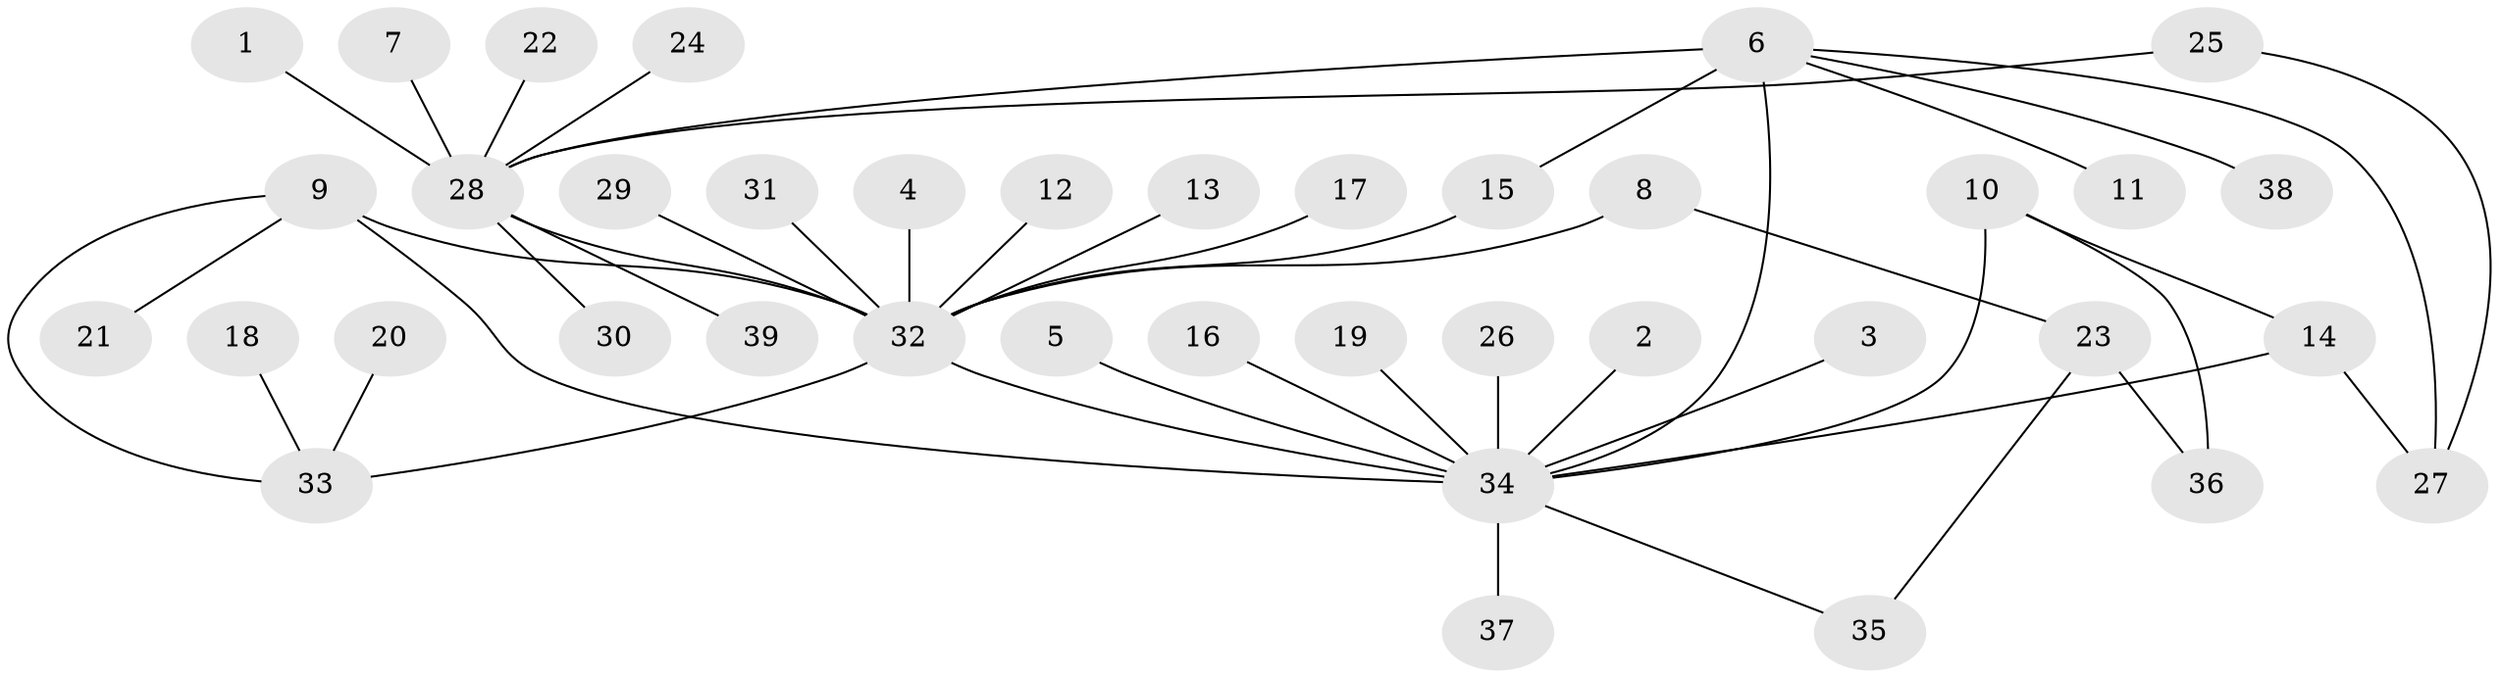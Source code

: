 // original degree distribution, {11: 0.025974025974025976, 8: 0.012987012987012988, 10: 0.012987012987012988, 2: 0.16883116883116883, 1: 0.5714285714285714, 17: 0.012987012987012988, 3: 0.1038961038961039, 4: 0.05194805194805195, 5: 0.025974025974025976, 7: 0.012987012987012988}
// Generated by graph-tools (version 1.1) at 2025/49/03/09/25 03:49:56]
// undirected, 39 vertices, 47 edges
graph export_dot {
graph [start="1"]
  node [color=gray90,style=filled];
  1;
  2;
  3;
  4;
  5;
  6;
  7;
  8;
  9;
  10;
  11;
  12;
  13;
  14;
  15;
  16;
  17;
  18;
  19;
  20;
  21;
  22;
  23;
  24;
  25;
  26;
  27;
  28;
  29;
  30;
  31;
  32;
  33;
  34;
  35;
  36;
  37;
  38;
  39;
  1 -- 28 [weight=1.0];
  2 -- 34 [weight=1.0];
  3 -- 34 [weight=1.0];
  4 -- 32 [weight=1.0];
  5 -- 34 [weight=1.0];
  6 -- 11 [weight=1.0];
  6 -- 15 [weight=1.0];
  6 -- 27 [weight=1.0];
  6 -- 28 [weight=1.0];
  6 -- 34 [weight=2.0];
  6 -- 38 [weight=1.0];
  7 -- 28 [weight=1.0];
  8 -- 23 [weight=1.0];
  8 -- 32 [weight=1.0];
  9 -- 21 [weight=1.0];
  9 -- 32 [weight=2.0];
  9 -- 33 [weight=1.0];
  9 -- 34 [weight=1.0];
  10 -- 14 [weight=1.0];
  10 -- 34 [weight=1.0];
  10 -- 36 [weight=1.0];
  12 -- 32 [weight=1.0];
  13 -- 32 [weight=1.0];
  14 -- 27 [weight=1.0];
  14 -- 34 [weight=1.0];
  15 -- 32 [weight=1.0];
  16 -- 34 [weight=1.0];
  17 -- 32 [weight=1.0];
  18 -- 33 [weight=1.0];
  19 -- 34 [weight=1.0];
  20 -- 33 [weight=1.0];
  22 -- 28 [weight=1.0];
  23 -- 35 [weight=1.0];
  23 -- 36 [weight=1.0];
  24 -- 28 [weight=1.0];
  25 -- 27 [weight=1.0];
  25 -- 28 [weight=1.0];
  26 -- 34 [weight=1.0];
  28 -- 30 [weight=1.0];
  28 -- 32 [weight=1.0];
  28 -- 39 [weight=1.0];
  29 -- 32 [weight=1.0];
  31 -- 32 [weight=1.0];
  32 -- 33 [weight=1.0];
  32 -- 34 [weight=3.0];
  34 -- 35 [weight=1.0];
  34 -- 37 [weight=1.0];
}
